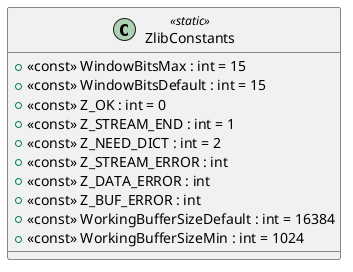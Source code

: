@startuml
class ZlibConstants <<static>> {
    + <<const>> WindowBitsMax : int = 15
    + <<const>> WindowBitsDefault : int = 15
    + <<const>> Z_OK : int = 0
    + <<const>> Z_STREAM_END : int = 1
    + <<const>> Z_NEED_DICT : int = 2
    + <<const>> Z_STREAM_ERROR : int
    + <<const>> Z_DATA_ERROR : int
    + <<const>> Z_BUF_ERROR : int
    + <<const>> WorkingBufferSizeDefault : int = 16384
    + <<const>> WorkingBufferSizeMin : int = 1024
}
@enduml
